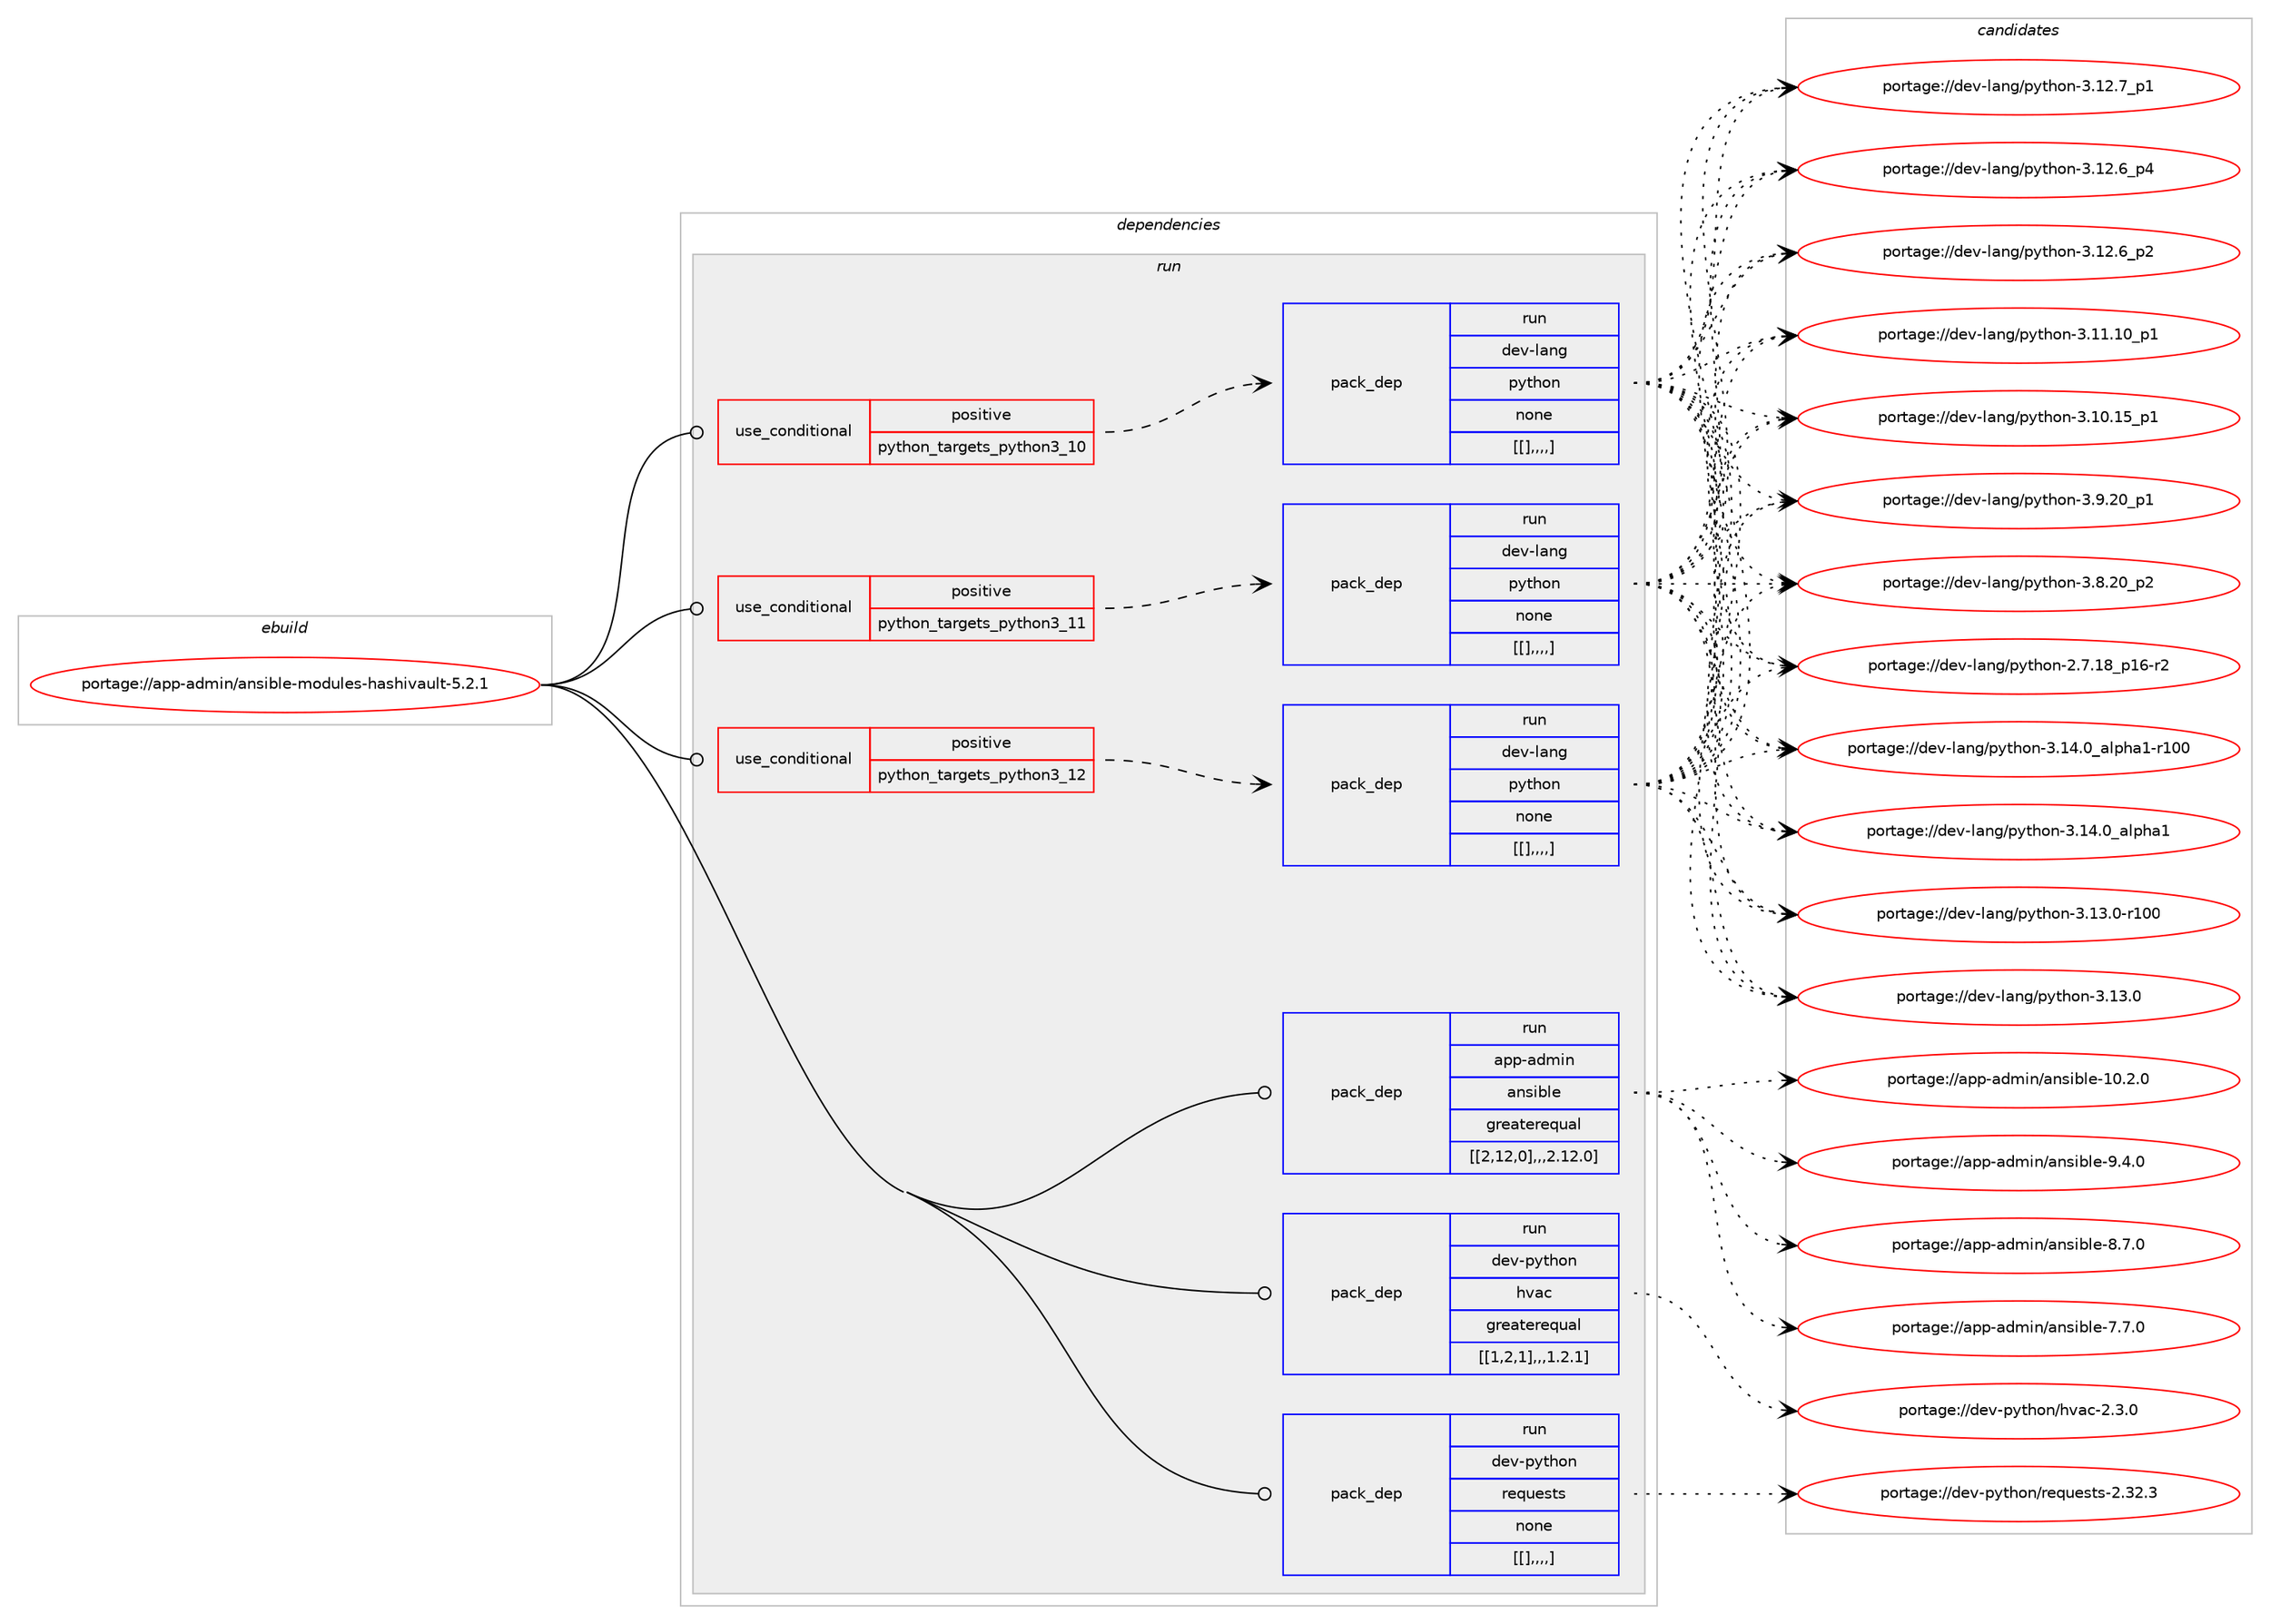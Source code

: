 digraph prolog {

# *************
# Graph options
# *************

newrank=true;
concentrate=true;
compound=true;
graph [rankdir=LR,fontname=Helvetica,fontsize=10,ranksep=1.5];#, ranksep=2.5, nodesep=0.2];
edge  [arrowhead=vee];
node  [fontname=Helvetica,fontsize=10];

# **********
# The ebuild
# **********

subgraph cluster_leftcol {
color=gray;
label=<<i>ebuild</i>>;
id [label="portage://app-admin/ansible-modules-hashivault-5.2.1", color=red, width=4, href="../app-admin/ansible-modules-hashivault-5.2.1.svg"];
}

# ****************
# The dependencies
# ****************

subgraph cluster_midcol {
color=gray;
label=<<i>dependencies</i>>;
subgraph cluster_compile {
fillcolor="#eeeeee";
style=filled;
label=<<i>compile</i>>;
}
subgraph cluster_compileandrun {
fillcolor="#eeeeee";
style=filled;
label=<<i>compile and run</i>>;
}
subgraph cluster_run {
fillcolor="#eeeeee";
style=filled;
label=<<i>run</i>>;
subgraph cond281 {
dependency1441 [label=<<TABLE BORDER="0" CELLBORDER="1" CELLSPACING="0" CELLPADDING="4"><TR><TD ROWSPAN="3" CELLPADDING="10">use_conditional</TD></TR><TR><TD>positive</TD></TR><TR><TD>python_targets_python3_10</TD></TR></TABLE>>, shape=none, color=red];
subgraph pack1174 {
dependency1480 [label=<<TABLE BORDER="0" CELLBORDER="1" CELLSPACING="0" CELLPADDING="4" WIDTH="220"><TR><TD ROWSPAN="6" CELLPADDING="30">pack_dep</TD></TR><TR><TD WIDTH="110">run</TD></TR><TR><TD>dev-lang</TD></TR><TR><TD>python</TD></TR><TR><TD>none</TD></TR><TR><TD>[[],,,,]</TD></TR></TABLE>>, shape=none, color=blue];
}
dependency1441:e -> dependency1480:w [weight=20,style="dashed",arrowhead="vee"];
}
id:e -> dependency1441:w [weight=20,style="solid",arrowhead="odot"];
subgraph cond323 {
dependency1510 [label=<<TABLE BORDER="0" CELLBORDER="1" CELLSPACING="0" CELLPADDING="4"><TR><TD ROWSPAN="3" CELLPADDING="10">use_conditional</TD></TR><TR><TD>positive</TD></TR><TR><TD>python_targets_python3_11</TD></TR></TABLE>>, shape=none, color=red];
subgraph pack1239 {
dependency1555 [label=<<TABLE BORDER="0" CELLBORDER="1" CELLSPACING="0" CELLPADDING="4" WIDTH="220"><TR><TD ROWSPAN="6" CELLPADDING="30">pack_dep</TD></TR><TR><TD WIDTH="110">run</TD></TR><TR><TD>dev-lang</TD></TR><TR><TD>python</TD></TR><TR><TD>none</TD></TR><TR><TD>[[],,,,]</TD></TR></TABLE>>, shape=none, color=blue];
}
dependency1510:e -> dependency1555:w [weight=20,style="dashed",arrowhead="vee"];
}
id:e -> dependency1510:w [weight=20,style="solid",arrowhead="odot"];
subgraph cond341 {
dependency1598 [label=<<TABLE BORDER="0" CELLBORDER="1" CELLSPACING="0" CELLPADDING="4"><TR><TD ROWSPAN="3" CELLPADDING="10">use_conditional</TD></TR><TR><TD>positive</TD></TR><TR><TD>python_targets_python3_12</TD></TR></TABLE>>, shape=none, color=red];
subgraph pack1276 {
dependency1619 [label=<<TABLE BORDER="0" CELLBORDER="1" CELLSPACING="0" CELLPADDING="4" WIDTH="220"><TR><TD ROWSPAN="6" CELLPADDING="30">pack_dep</TD></TR><TR><TD WIDTH="110">run</TD></TR><TR><TD>dev-lang</TD></TR><TR><TD>python</TD></TR><TR><TD>none</TD></TR><TR><TD>[[],,,,]</TD></TR></TABLE>>, shape=none, color=blue];
}
dependency1598:e -> dependency1619:w [weight=20,style="dashed",arrowhead="vee"];
}
id:e -> dependency1598:w [weight=20,style="solid",arrowhead="odot"];
subgraph pack1308 {
dependency1644 [label=<<TABLE BORDER="0" CELLBORDER="1" CELLSPACING="0" CELLPADDING="4" WIDTH="220"><TR><TD ROWSPAN="6" CELLPADDING="30">pack_dep</TD></TR><TR><TD WIDTH="110">run</TD></TR><TR><TD>app-admin</TD></TR><TR><TD>ansible</TD></TR><TR><TD>greaterequal</TD></TR><TR><TD>[[2,12,0],,,2.12.0]</TD></TR></TABLE>>, shape=none, color=blue];
}
id:e -> dependency1644:w [weight=20,style="solid",arrowhead="odot"];
subgraph pack1359 {
dependency1714 [label=<<TABLE BORDER="0" CELLBORDER="1" CELLSPACING="0" CELLPADDING="4" WIDTH="220"><TR><TD ROWSPAN="6" CELLPADDING="30">pack_dep</TD></TR><TR><TD WIDTH="110">run</TD></TR><TR><TD>dev-python</TD></TR><TR><TD>hvac</TD></TR><TR><TD>greaterequal</TD></TR><TR><TD>[[1,2,1],,,1.2.1]</TD></TR></TABLE>>, shape=none, color=blue];
}
id:e -> dependency1714:w [weight=20,style="solid",arrowhead="odot"];
subgraph pack1370 {
dependency1736 [label=<<TABLE BORDER="0" CELLBORDER="1" CELLSPACING="0" CELLPADDING="4" WIDTH="220"><TR><TD ROWSPAN="6" CELLPADDING="30">pack_dep</TD></TR><TR><TD WIDTH="110">run</TD></TR><TR><TD>dev-python</TD></TR><TR><TD>requests</TD></TR><TR><TD>none</TD></TR><TR><TD>[[],,,,]</TD></TR></TABLE>>, shape=none, color=blue];
}
id:e -> dependency1736:w [weight=20,style="solid",arrowhead="odot"];
}
}

# **************
# The candidates
# **************

subgraph cluster_choices {
rank=same;
color=gray;
label=<<i>candidates</i>>;

subgraph choice1198 {
color=black;
nodesep=1;
choice100101118451089711010347112121116104111110455146495246489597108112104974945114494848 [label="portage://dev-lang/python-3.14.0_alpha1-r100", color=red, width=4,href="../dev-lang/python-3.14.0_alpha1-r100.svg"];
choice1001011184510897110103471121211161041111104551464952464895971081121049749 [label="portage://dev-lang/python-3.14.0_alpha1", color=red, width=4,href="../dev-lang/python-3.14.0_alpha1.svg"];
choice1001011184510897110103471121211161041111104551464951464845114494848 [label="portage://dev-lang/python-3.13.0-r100", color=red, width=4,href="../dev-lang/python-3.13.0-r100.svg"];
choice10010111845108971101034711212111610411111045514649514648 [label="portage://dev-lang/python-3.13.0", color=red, width=4,href="../dev-lang/python-3.13.0.svg"];
choice100101118451089711010347112121116104111110455146495046559511249 [label="portage://dev-lang/python-3.12.7_p1", color=red, width=4,href="../dev-lang/python-3.12.7_p1.svg"];
choice100101118451089711010347112121116104111110455146495046549511252 [label="portage://dev-lang/python-3.12.6_p4", color=red, width=4,href="../dev-lang/python-3.12.6_p4.svg"];
choice100101118451089711010347112121116104111110455146495046549511250 [label="portage://dev-lang/python-3.12.6_p2", color=red, width=4,href="../dev-lang/python-3.12.6_p2.svg"];
choice10010111845108971101034711212111610411111045514649494649489511249 [label="portage://dev-lang/python-3.11.10_p1", color=red, width=4,href="../dev-lang/python-3.11.10_p1.svg"];
choice10010111845108971101034711212111610411111045514649484649539511249 [label="portage://dev-lang/python-3.10.15_p1", color=red, width=4,href="../dev-lang/python-3.10.15_p1.svg"];
choice100101118451089711010347112121116104111110455146574650489511249 [label="portage://dev-lang/python-3.9.20_p1", color=red, width=4,href="../dev-lang/python-3.9.20_p1.svg"];
choice100101118451089711010347112121116104111110455146564650489511250 [label="portage://dev-lang/python-3.8.20_p2", color=red, width=4,href="../dev-lang/python-3.8.20_p2.svg"];
choice100101118451089711010347112121116104111110455046554649569511249544511450 [label="portage://dev-lang/python-2.7.18_p16-r2", color=red, width=4,href="../dev-lang/python-2.7.18_p16-r2.svg"];
dependency1480:e -> choice100101118451089711010347112121116104111110455146495246489597108112104974945114494848:w [style=dotted,weight="100"];
dependency1480:e -> choice1001011184510897110103471121211161041111104551464952464895971081121049749:w [style=dotted,weight="100"];
dependency1480:e -> choice1001011184510897110103471121211161041111104551464951464845114494848:w [style=dotted,weight="100"];
dependency1480:e -> choice10010111845108971101034711212111610411111045514649514648:w [style=dotted,weight="100"];
dependency1480:e -> choice100101118451089711010347112121116104111110455146495046559511249:w [style=dotted,weight="100"];
dependency1480:e -> choice100101118451089711010347112121116104111110455146495046549511252:w [style=dotted,weight="100"];
dependency1480:e -> choice100101118451089711010347112121116104111110455146495046549511250:w [style=dotted,weight="100"];
dependency1480:e -> choice10010111845108971101034711212111610411111045514649494649489511249:w [style=dotted,weight="100"];
dependency1480:e -> choice10010111845108971101034711212111610411111045514649484649539511249:w [style=dotted,weight="100"];
dependency1480:e -> choice100101118451089711010347112121116104111110455146574650489511249:w [style=dotted,weight="100"];
dependency1480:e -> choice100101118451089711010347112121116104111110455146564650489511250:w [style=dotted,weight="100"];
dependency1480:e -> choice100101118451089711010347112121116104111110455046554649569511249544511450:w [style=dotted,weight="100"];
}
subgraph choice1208 {
color=black;
nodesep=1;
choice100101118451089711010347112121116104111110455146495246489597108112104974945114494848 [label="portage://dev-lang/python-3.14.0_alpha1-r100", color=red, width=4,href="../dev-lang/python-3.14.0_alpha1-r100.svg"];
choice1001011184510897110103471121211161041111104551464952464895971081121049749 [label="portage://dev-lang/python-3.14.0_alpha1", color=red, width=4,href="../dev-lang/python-3.14.0_alpha1.svg"];
choice1001011184510897110103471121211161041111104551464951464845114494848 [label="portage://dev-lang/python-3.13.0-r100", color=red, width=4,href="../dev-lang/python-3.13.0-r100.svg"];
choice10010111845108971101034711212111610411111045514649514648 [label="portage://dev-lang/python-3.13.0", color=red, width=4,href="../dev-lang/python-3.13.0.svg"];
choice100101118451089711010347112121116104111110455146495046559511249 [label="portage://dev-lang/python-3.12.7_p1", color=red, width=4,href="../dev-lang/python-3.12.7_p1.svg"];
choice100101118451089711010347112121116104111110455146495046549511252 [label="portage://dev-lang/python-3.12.6_p4", color=red, width=4,href="../dev-lang/python-3.12.6_p4.svg"];
choice100101118451089711010347112121116104111110455146495046549511250 [label="portage://dev-lang/python-3.12.6_p2", color=red, width=4,href="../dev-lang/python-3.12.6_p2.svg"];
choice10010111845108971101034711212111610411111045514649494649489511249 [label="portage://dev-lang/python-3.11.10_p1", color=red, width=4,href="../dev-lang/python-3.11.10_p1.svg"];
choice10010111845108971101034711212111610411111045514649484649539511249 [label="portage://dev-lang/python-3.10.15_p1", color=red, width=4,href="../dev-lang/python-3.10.15_p1.svg"];
choice100101118451089711010347112121116104111110455146574650489511249 [label="portage://dev-lang/python-3.9.20_p1", color=red, width=4,href="../dev-lang/python-3.9.20_p1.svg"];
choice100101118451089711010347112121116104111110455146564650489511250 [label="portage://dev-lang/python-3.8.20_p2", color=red, width=4,href="../dev-lang/python-3.8.20_p2.svg"];
choice100101118451089711010347112121116104111110455046554649569511249544511450 [label="portage://dev-lang/python-2.7.18_p16-r2", color=red, width=4,href="../dev-lang/python-2.7.18_p16-r2.svg"];
dependency1555:e -> choice100101118451089711010347112121116104111110455146495246489597108112104974945114494848:w [style=dotted,weight="100"];
dependency1555:e -> choice1001011184510897110103471121211161041111104551464952464895971081121049749:w [style=dotted,weight="100"];
dependency1555:e -> choice1001011184510897110103471121211161041111104551464951464845114494848:w [style=dotted,weight="100"];
dependency1555:e -> choice10010111845108971101034711212111610411111045514649514648:w [style=dotted,weight="100"];
dependency1555:e -> choice100101118451089711010347112121116104111110455146495046559511249:w [style=dotted,weight="100"];
dependency1555:e -> choice100101118451089711010347112121116104111110455146495046549511252:w [style=dotted,weight="100"];
dependency1555:e -> choice100101118451089711010347112121116104111110455146495046549511250:w [style=dotted,weight="100"];
dependency1555:e -> choice10010111845108971101034711212111610411111045514649494649489511249:w [style=dotted,weight="100"];
dependency1555:e -> choice10010111845108971101034711212111610411111045514649484649539511249:w [style=dotted,weight="100"];
dependency1555:e -> choice100101118451089711010347112121116104111110455146574650489511249:w [style=dotted,weight="100"];
dependency1555:e -> choice100101118451089711010347112121116104111110455146564650489511250:w [style=dotted,weight="100"];
dependency1555:e -> choice100101118451089711010347112121116104111110455046554649569511249544511450:w [style=dotted,weight="100"];
}
subgraph choice1212 {
color=black;
nodesep=1;
choice100101118451089711010347112121116104111110455146495246489597108112104974945114494848 [label="portage://dev-lang/python-3.14.0_alpha1-r100", color=red, width=4,href="../dev-lang/python-3.14.0_alpha1-r100.svg"];
choice1001011184510897110103471121211161041111104551464952464895971081121049749 [label="portage://dev-lang/python-3.14.0_alpha1", color=red, width=4,href="../dev-lang/python-3.14.0_alpha1.svg"];
choice1001011184510897110103471121211161041111104551464951464845114494848 [label="portage://dev-lang/python-3.13.0-r100", color=red, width=4,href="../dev-lang/python-3.13.0-r100.svg"];
choice10010111845108971101034711212111610411111045514649514648 [label="portage://dev-lang/python-3.13.0", color=red, width=4,href="../dev-lang/python-3.13.0.svg"];
choice100101118451089711010347112121116104111110455146495046559511249 [label="portage://dev-lang/python-3.12.7_p1", color=red, width=4,href="../dev-lang/python-3.12.7_p1.svg"];
choice100101118451089711010347112121116104111110455146495046549511252 [label="portage://dev-lang/python-3.12.6_p4", color=red, width=4,href="../dev-lang/python-3.12.6_p4.svg"];
choice100101118451089711010347112121116104111110455146495046549511250 [label="portage://dev-lang/python-3.12.6_p2", color=red, width=4,href="../dev-lang/python-3.12.6_p2.svg"];
choice10010111845108971101034711212111610411111045514649494649489511249 [label="portage://dev-lang/python-3.11.10_p1", color=red, width=4,href="../dev-lang/python-3.11.10_p1.svg"];
choice10010111845108971101034711212111610411111045514649484649539511249 [label="portage://dev-lang/python-3.10.15_p1", color=red, width=4,href="../dev-lang/python-3.10.15_p1.svg"];
choice100101118451089711010347112121116104111110455146574650489511249 [label="portage://dev-lang/python-3.9.20_p1", color=red, width=4,href="../dev-lang/python-3.9.20_p1.svg"];
choice100101118451089711010347112121116104111110455146564650489511250 [label="portage://dev-lang/python-3.8.20_p2", color=red, width=4,href="../dev-lang/python-3.8.20_p2.svg"];
choice100101118451089711010347112121116104111110455046554649569511249544511450 [label="portage://dev-lang/python-2.7.18_p16-r2", color=red, width=4,href="../dev-lang/python-2.7.18_p16-r2.svg"];
dependency1619:e -> choice100101118451089711010347112121116104111110455146495246489597108112104974945114494848:w [style=dotted,weight="100"];
dependency1619:e -> choice1001011184510897110103471121211161041111104551464952464895971081121049749:w [style=dotted,weight="100"];
dependency1619:e -> choice1001011184510897110103471121211161041111104551464951464845114494848:w [style=dotted,weight="100"];
dependency1619:e -> choice10010111845108971101034711212111610411111045514649514648:w [style=dotted,weight="100"];
dependency1619:e -> choice100101118451089711010347112121116104111110455146495046559511249:w [style=dotted,weight="100"];
dependency1619:e -> choice100101118451089711010347112121116104111110455146495046549511252:w [style=dotted,weight="100"];
dependency1619:e -> choice100101118451089711010347112121116104111110455146495046549511250:w [style=dotted,weight="100"];
dependency1619:e -> choice10010111845108971101034711212111610411111045514649494649489511249:w [style=dotted,weight="100"];
dependency1619:e -> choice10010111845108971101034711212111610411111045514649484649539511249:w [style=dotted,weight="100"];
dependency1619:e -> choice100101118451089711010347112121116104111110455146574650489511249:w [style=dotted,weight="100"];
dependency1619:e -> choice100101118451089711010347112121116104111110455146564650489511250:w [style=dotted,weight="100"];
dependency1619:e -> choice100101118451089711010347112121116104111110455046554649569511249544511450:w [style=dotted,weight="100"];
}
subgraph choice1257 {
color=black;
nodesep=1;
choice97112112459710010910511047971101151059810810145494846504648 [label="portage://app-admin/ansible-10.2.0", color=red, width=4,href="../app-admin/ansible-10.2.0.svg"];
choice971121124597100109105110479711011510598108101455746524648 [label="portage://app-admin/ansible-9.4.0", color=red, width=4,href="../app-admin/ansible-9.4.0.svg"];
choice971121124597100109105110479711011510598108101455646554648 [label="portage://app-admin/ansible-8.7.0", color=red, width=4,href="../app-admin/ansible-8.7.0.svg"];
choice971121124597100109105110479711011510598108101455546554648 [label="portage://app-admin/ansible-7.7.0", color=red, width=4,href="../app-admin/ansible-7.7.0.svg"];
dependency1644:e -> choice97112112459710010910511047971101151059810810145494846504648:w [style=dotted,weight="100"];
dependency1644:e -> choice971121124597100109105110479711011510598108101455746524648:w [style=dotted,weight="100"];
dependency1644:e -> choice971121124597100109105110479711011510598108101455646554648:w [style=dotted,weight="100"];
dependency1644:e -> choice971121124597100109105110479711011510598108101455546554648:w [style=dotted,weight="100"];
}
subgraph choice1270 {
color=black;
nodesep=1;
choice10010111845112121116104111110471041189799455046514648 [label="portage://dev-python/hvac-2.3.0", color=red, width=4,href="../dev-python/hvac-2.3.0.svg"];
dependency1714:e -> choice10010111845112121116104111110471041189799455046514648:w [style=dotted,weight="100"];
}
subgraph choice1272 {
color=black;
nodesep=1;
choice100101118451121211161041111104711410111311710111511611545504651504651 [label="portage://dev-python/requests-2.32.3", color=red, width=4,href="../dev-python/requests-2.32.3.svg"];
dependency1736:e -> choice100101118451121211161041111104711410111311710111511611545504651504651:w [style=dotted,weight="100"];
}
}

}
